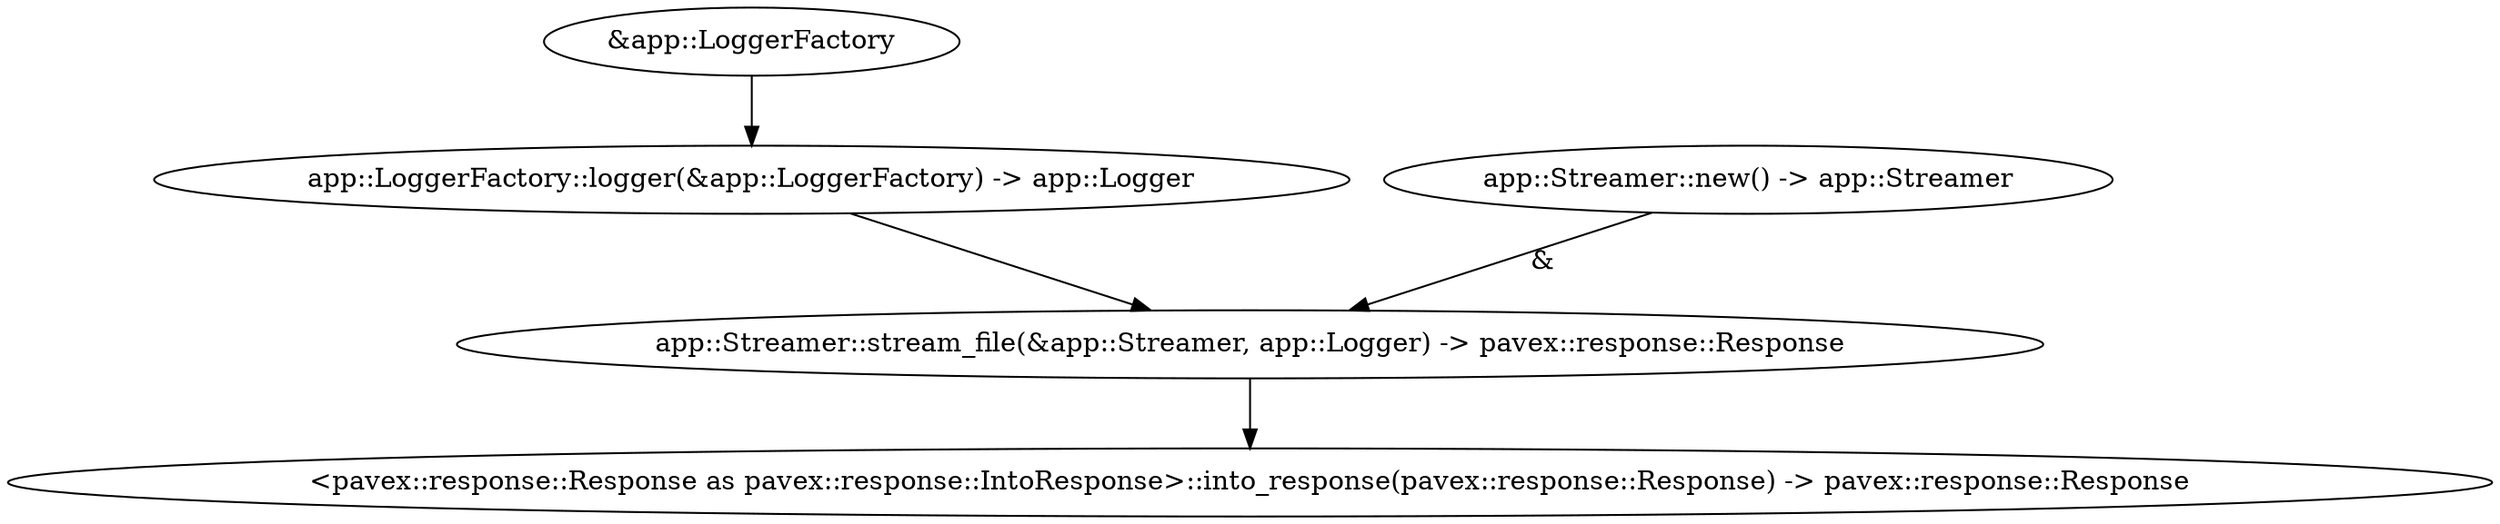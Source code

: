 digraph "GET /home - 0" {
    0 [ label = "app::Streamer::stream_file(&app::Streamer, app::Logger) -> pavex::response::Response"]
    1 [ label = "app::LoggerFactory::logger(&app::LoggerFactory) -> app::Logger"]
    3 [ label = "app::Streamer::new() -> app::Streamer"]
    4 [ label = "<pavex::response::Response as pavex::response::IntoResponse>::into_response(pavex::response::Response) -> pavex::response::Response"]
    5 [ label = "&app::LoggerFactory"]
    1 -> 0 [ ]
    3 -> 0 [ label = "&"]
    0 -> 4 [ ]
    5 -> 1 [ ]
}

digraph app_state {
    0 [ label = "crate::ApplicationState(app::LoggerFactory) -> crate::ApplicationState"]
    1 [ label = "app::LoggerFactory::new() -> app::LoggerFactory"]
    1 -> 0 [ ]
}